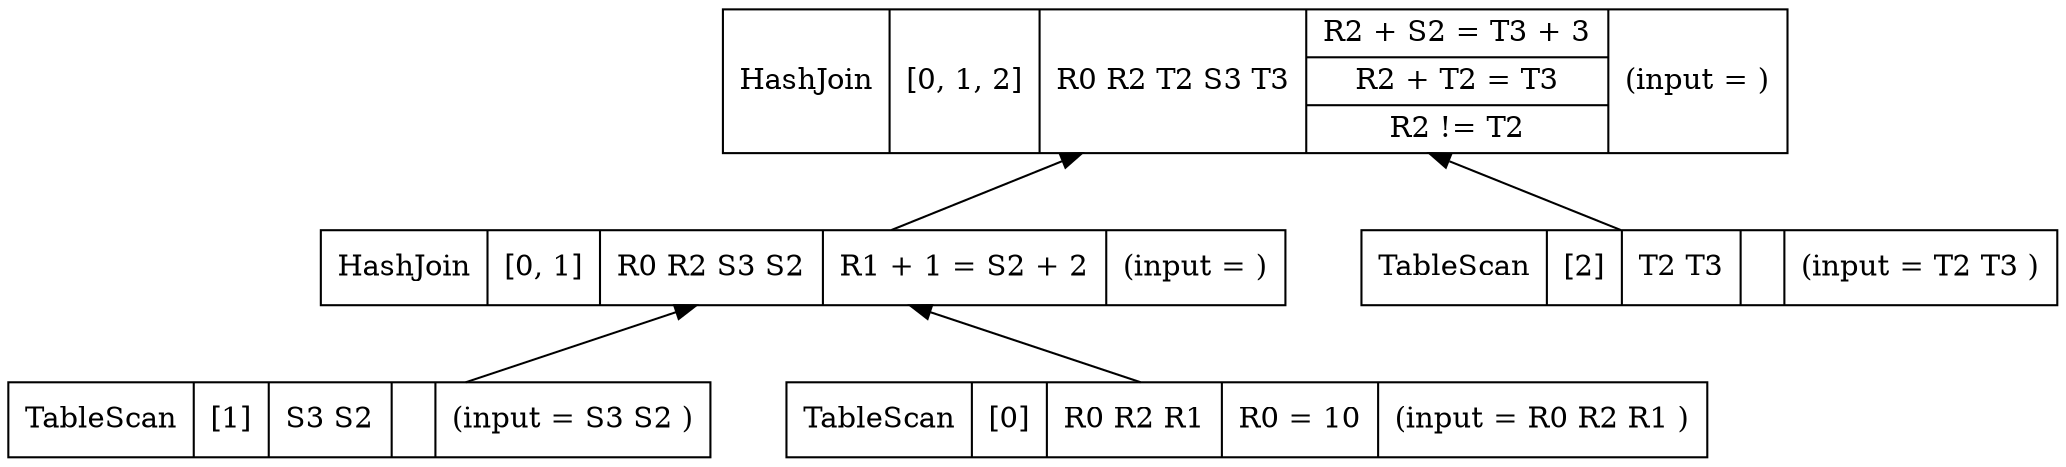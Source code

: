 digraph example1 {
    node [shape=record];
    rankdir=BT;
    nodesep=0.5;
    ordering="in";
    popnodePOPId4v1 -> popnodePOPId5v1;
    popnodePOPId2v1 -> popnodePOPId4v1;
    popnodePOPId2v1[label="TableScan|[1]|S3 S2 |{}|(input = S3 S2 )"];
    popnodePOPId1v1 -> popnodePOPId4v1;
    popnodePOPId1v1[label="TableScan|[0]|R0 R2 R1 |{R0 = 10}|(input = R0 R2 R1 )"];
    popnodePOPId4v1[label="HashJoin|[0, 1]|R0 R2 S3 S2 |{R1 + 1 = S2 + 2}|(input = )"];
    popnodePOPId3v1 -> popnodePOPId5v1;
    popnodePOPId3v1[label="TableScan|[2]|T2 T3 |{}|(input = T2 T3 )"];
    popnodePOPId5v1[label="HashJoin|[0, 1, 2]|R0 R2 T2 S3 T3 |{R2 + S2 = T3 + 3|R2 + T2 = T3|R2 != T2}|(input = )"];
}
